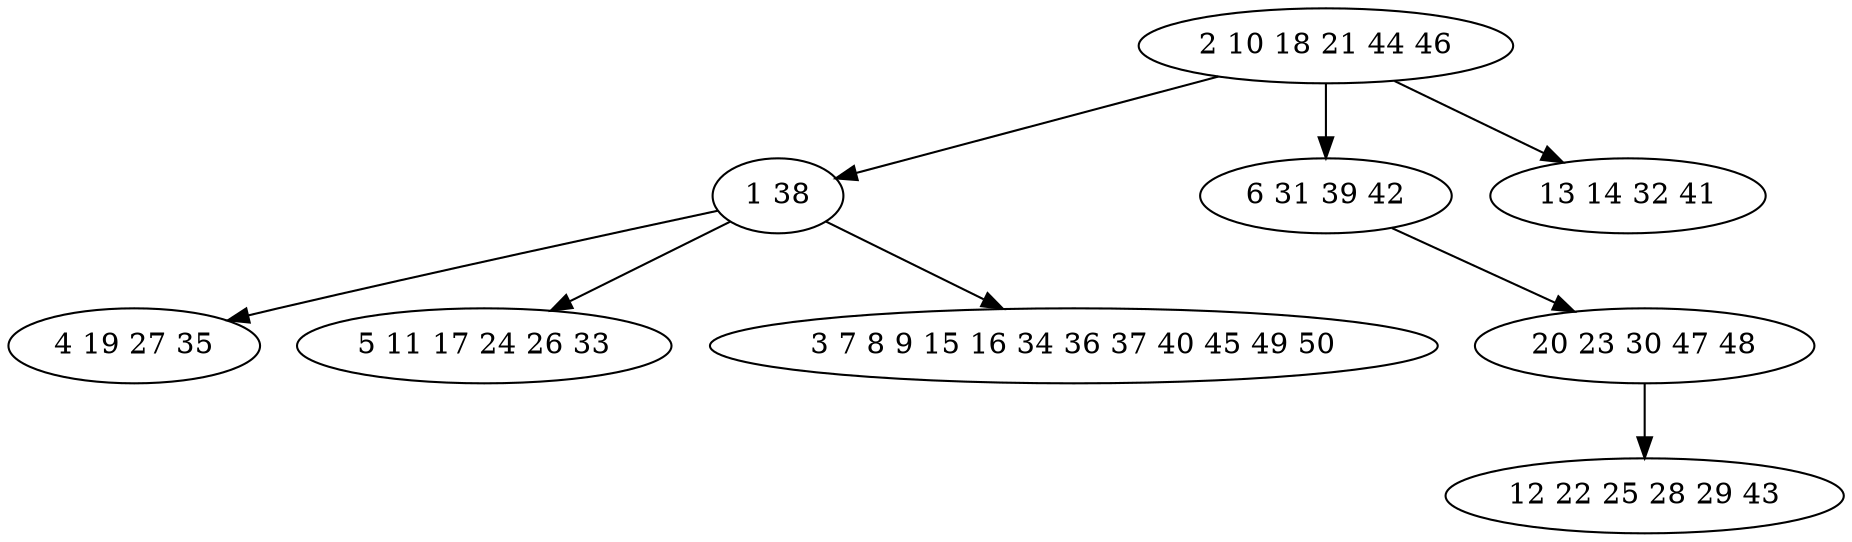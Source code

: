 digraph true_tree {
	"0" -> "1"
	"1" -> "2"
	"1" -> "3"
	"0" -> "4"
	"4" -> "5"
	"0" -> "6"
	"5" -> "7"
	"1" -> "8"
	"0" [label="2 10 18 21 44 46"];
	"1" [label="1 38"];
	"2" [label="4 19 27 35"];
	"3" [label="5 11 17 24 26 33"];
	"4" [label="6 31 39 42"];
	"5" [label="20 23 30 47 48"];
	"6" [label="13 14 32 41"];
	"7" [label="12 22 25 28 29 43"];
	"8" [label="3 7 8 9 15 16 34 36 37 40 45 49 50"];
}
